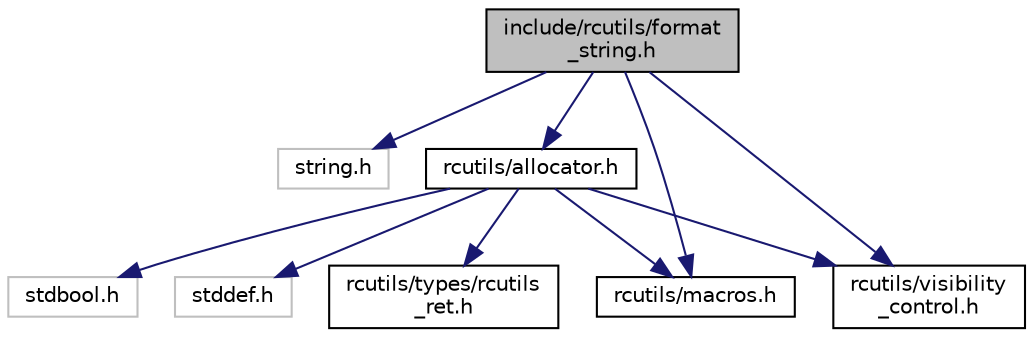 digraph "include/rcutils/format_string.h"
{
  edge [fontname="Helvetica",fontsize="10",labelfontname="Helvetica",labelfontsize="10"];
  node [fontname="Helvetica",fontsize="10",shape=record];
  Node0 [label="include/rcutils/format\l_string.h",height=0.2,width=0.4,color="black", fillcolor="grey75", style="filled", fontcolor="black"];
  Node0 -> Node1 [color="midnightblue",fontsize="10",style="solid",fontname="Helvetica"];
  Node1 [label="string.h",height=0.2,width=0.4,color="grey75", fillcolor="white", style="filled"];
  Node0 -> Node2 [color="midnightblue",fontsize="10",style="solid",fontname="Helvetica"];
  Node2 [label="rcutils/allocator.h",height=0.2,width=0.4,color="black", fillcolor="white", style="filled",URL="$allocator_8h.html"];
  Node2 -> Node3 [color="midnightblue",fontsize="10",style="solid",fontname="Helvetica"];
  Node3 [label="stdbool.h",height=0.2,width=0.4,color="grey75", fillcolor="white", style="filled"];
  Node2 -> Node4 [color="midnightblue",fontsize="10",style="solid",fontname="Helvetica"];
  Node4 [label="stddef.h",height=0.2,width=0.4,color="grey75", fillcolor="white", style="filled"];
  Node2 -> Node5 [color="midnightblue",fontsize="10",style="solid",fontname="Helvetica"];
  Node5 [label="rcutils/macros.h",height=0.2,width=0.4,color="black", fillcolor="white", style="filled",URL="$macros_8h.html"];
  Node2 -> Node6 [color="midnightblue",fontsize="10",style="solid",fontname="Helvetica"];
  Node6 [label="rcutils/types/rcutils\l_ret.h",height=0.2,width=0.4,color="black", fillcolor="white", style="filled",URL="$rcutils__ret_8h.html"];
  Node2 -> Node7 [color="midnightblue",fontsize="10",style="solid",fontname="Helvetica"];
  Node7 [label="rcutils/visibility\l_control.h",height=0.2,width=0.4,color="black", fillcolor="white", style="filled",URL="$visibility__control_8h.html"];
  Node0 -> Node5 [color="midnightblue",fontsize="10",style="solid",fontname="Helvetica"];
  Node0 -> Node7 [color="midnightblue",fontsize="10",style="solid",fontname="Helvetica"];
}
